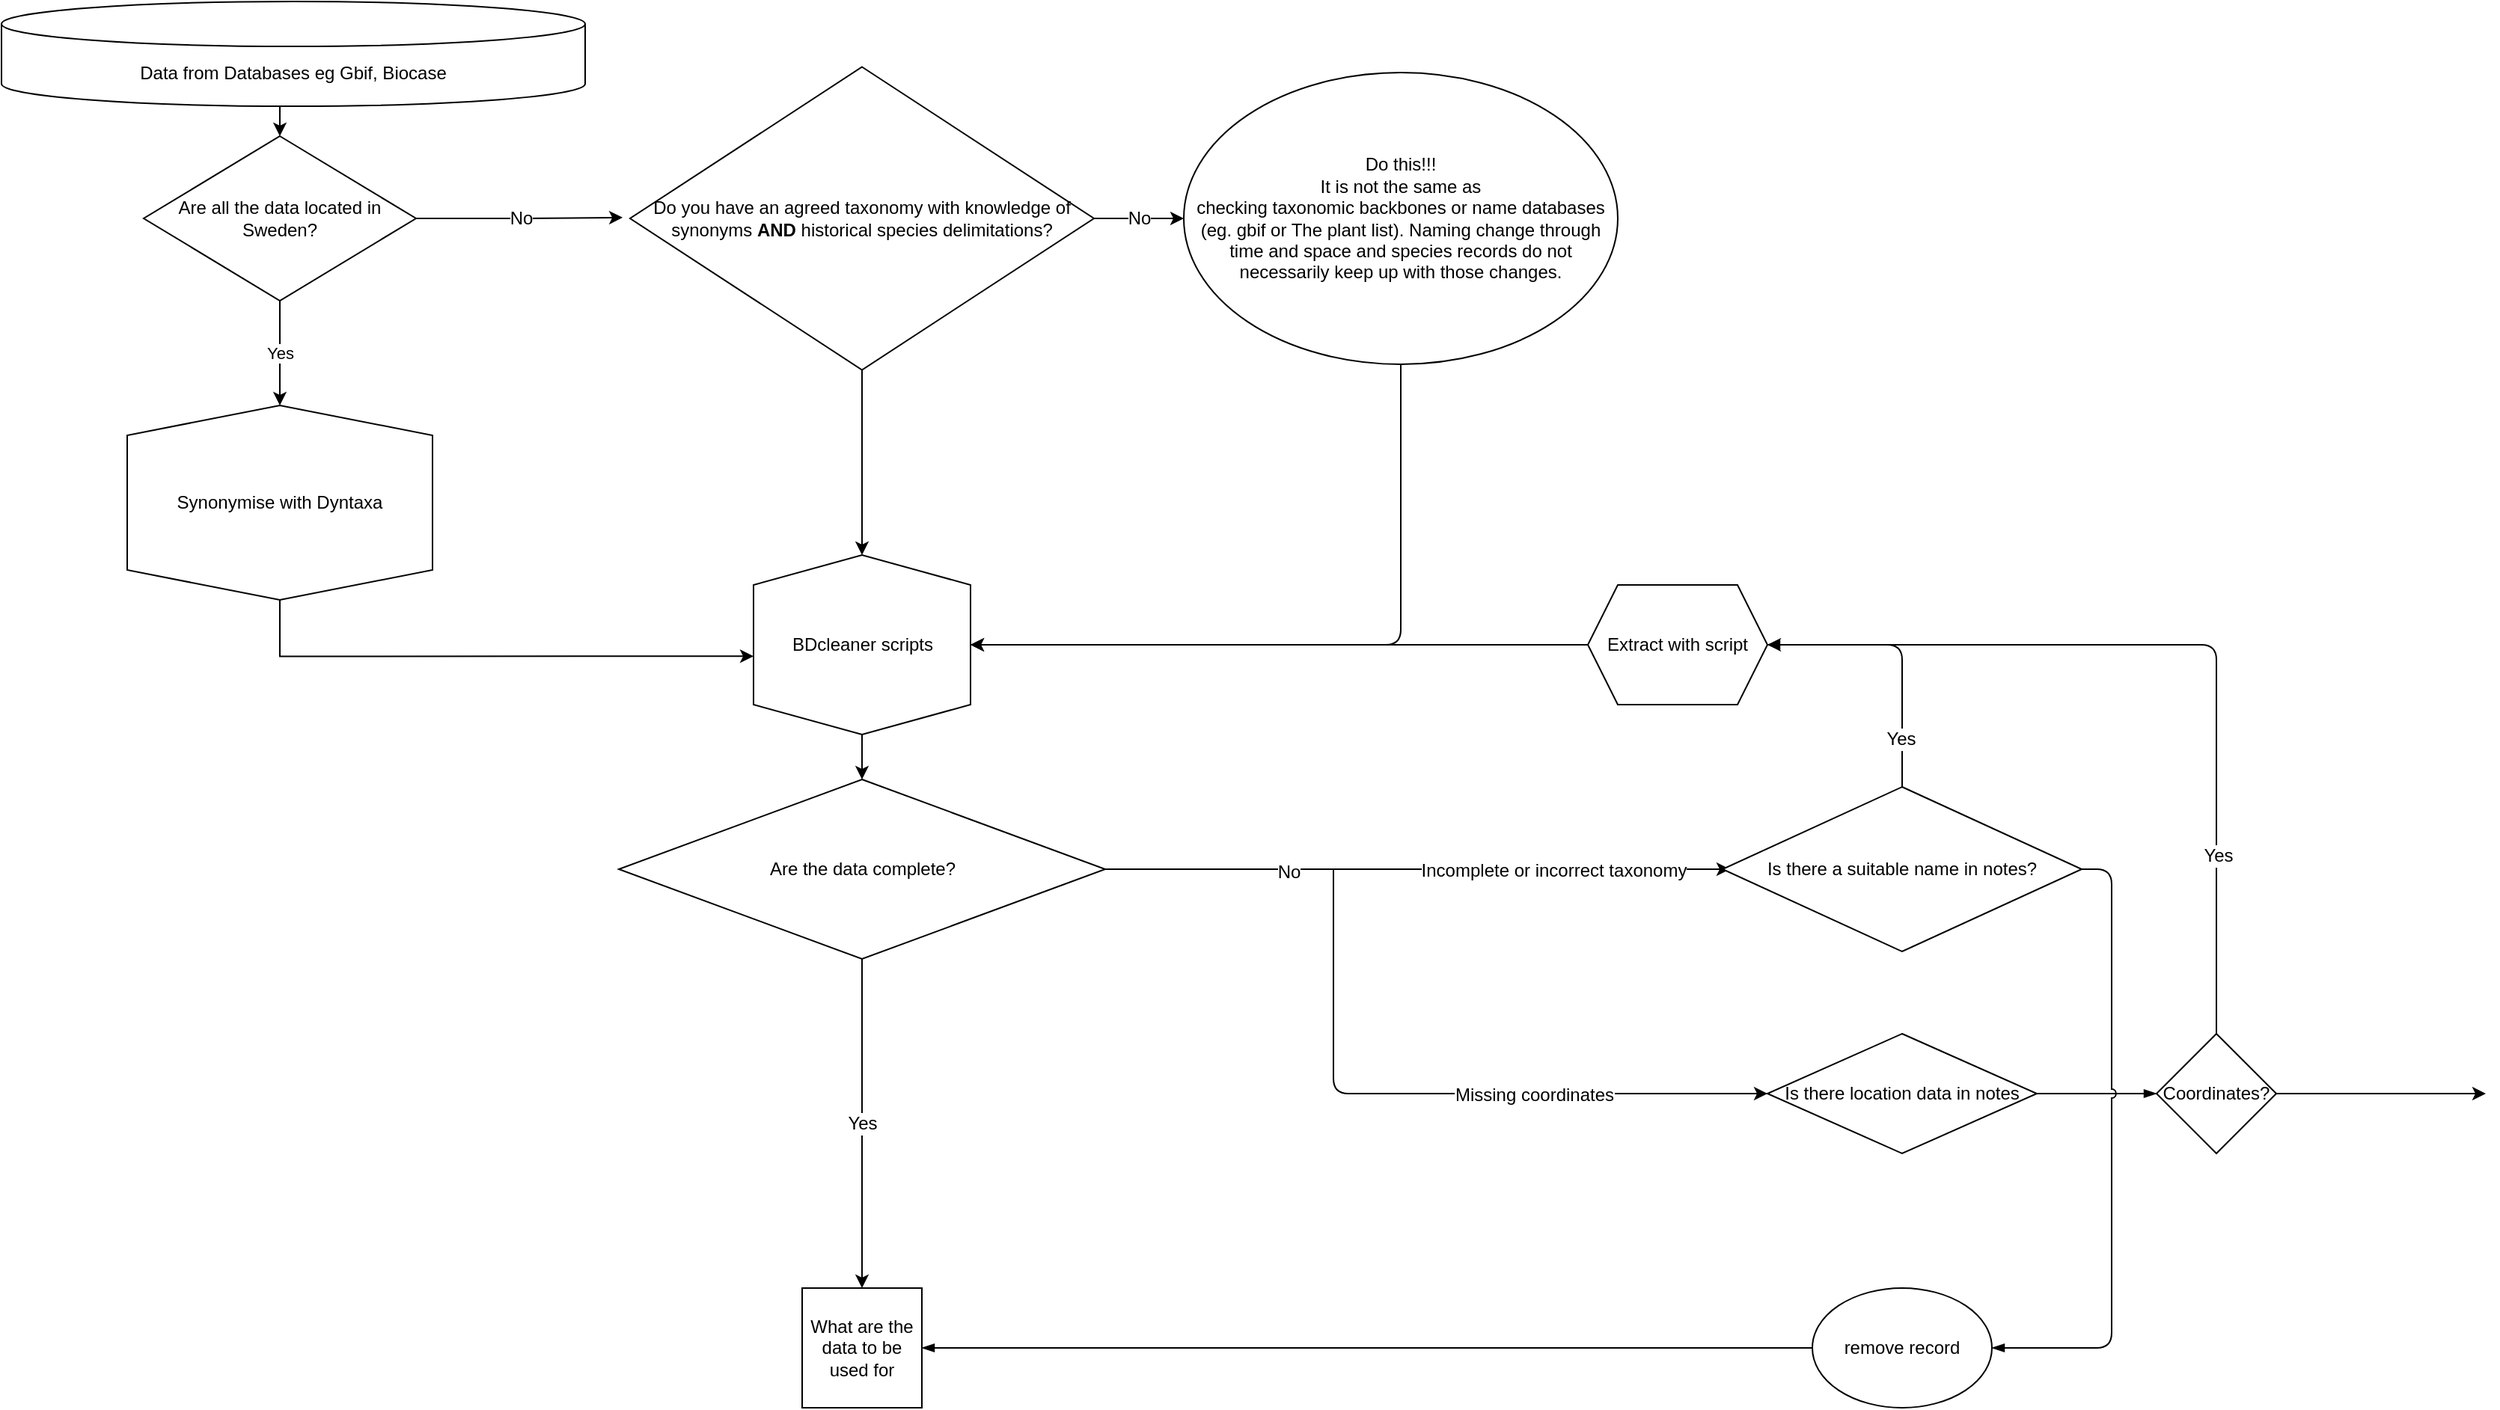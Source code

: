 <mxfile version="13.7.7" type="github">
  <diagram id="C5RBs43oDa-KdzZeNtuy" name="Page-1">
    <mxGraphModel dx="1422" dy="791" grid="1" gridSize="10" guides="1" tooltips="1" connect="1" arrows="1" fold="1" page="1" pageScale="1" pageWidth="2339" pageHeight="3300" math="0" shadow="0">
      <root>
        <mxCell id="WIyWlLk6GJQsqaUBKTNV-0" />
        <mxCell id="WIyWlLk6GJQsqaUBKTNV-1" parent="WIyWlLk6GJQsqaUBKTNV-0" />
        <mxCell id="iHcdqhV0YViVewFqACI8-9" style="edgeStyle=orthogonalEdgeStyle;rounded=0;orthogonalLoop=1;jettySize=auto;html=1;exitX=0.5;exitY=1;exitDx=0;exitDy=0;exitPerimeter=0;entryX=0.5;entryY=0;entryDx=0;entryDy=0;" edge="1" parent="WIyWlLk6GJQsqaUBKTNV-1" source="iHcdqhV0YViVewFqACI8-0" target="iHcdqhV0YViVewFqACI8-1">
          <mxGeometry relative="1" as="geometry" />
        </mxCell>
        <mxCell id="iHcdqhV0YViVewFqACI8-0" value="Data from Databases eg Gbif, Biocase" style="shape=cylinder3;whiteSpace=wrap;html=1;boundedLbl=1;backgroundOutline=1;size=15;" vertex="1" parent="WIyWlLk6GJQsqaUBKTNV-1">
          <mxGeometry x="70" y="50" width="390" height="70" as="geometry" />
        </mxCell>
        <mxCell id="iHcdqhV0YViVewFqACI8-19" value="Yes" style="edgeStyle=orthogonalEdgeStyle;rounded=0;orthogonalLoop=1;jettySize=auto;html=1;entryX=0;entryY=0.5;entryDx=0;entryDy=0;" edge="1" parent="WIyWlLk6GJQsqaUBKTNV-1" source="iHcdqhV0YViVewFqACI8-1" target="iHcdqhV0YViVewFqACI8-4">
          <mxGeometry relative="1" as="geometry">
            <mxPoint x="256" y="280" as="targetPoint" />
          </mxGeometry>
        </mxCell>
        <mxCell id="iHcdqhV0YViVewFqACI8-27" value="No" style="edgeStyle=orthogonalEdgeStyle;rounded=0;orthogonalLoop=1;jettySize=auto;html=1;fontSize=12;entryX=-0.016;entryY=0.497;entryDx=0;entryDy=0;entryPerimeter=0;" edge="1" parent="WIyWlLk6GJQsqaUBKTNV-1" source="iHcdqhV0YViVewFqACI8-1" target="iHcdqhV0YViVewFqACI8-14">
          <mxGeometry relative="1" as="geometry">
            <mxPoint x="427" y="195" as="targetPoint" />
          </mxGeometry>
        </mxCell>
        <mxCell id="iHcdqhV0YViVewFqACI8-1" value="Are all the data located in Sweden?" style="rhombus;whiteSpace=wrap;html=1;" vertex="1" parent="WIyWlLk6GJQsqaUBKTNV-1">
          <mxGeometry x="165" y="140" width="182" height="110" as="geometry" />
        </mxCell>
        <mxCell id="iHcdqhV0YViVewFqACI8-44" style="edgeStyle=orthogonalEdgeStyle;rounded=0;orthogonalLoop=1;jettySize=auto;html=1;entryX=0.564;entryY=1;entryDx=0;entryDy=0;entryPerimeter=0;fontSize=12;" edge="1" parent="WIyWlLk6GJQsqaUBKTNV-1" source="iHcdqhV0YViVewFqACI8-4" target="iHcdqhV0YViVewFqACI8-33">
          <mxGeometry relative="1" as="geometry">
            <Array as="points">
              <mxPoint x="256" y="488" />
            </Array>
          </mxGeometry>
        </mxCell>
        <mxCell id="iHcdqhV0YViVewFqACI8-4" value="Synonymise with Dyntaxa" style="shape=hexagon;perimeter=hexagonPerimeter2;whiteSpace=wrap;html=1;fixedSize=1;direction=south;" vertex="1" parent="WIyWlLk6GJQsqaUBKTNV-1">
          <mxGeometry x="154" y="320" width="204" height="130" as="geometry" />
        </mxCell>
        <mxCell id="iHcdqhV0YViVewFqACI8-22" value="No" style="edgeStyle=orthogonalEdgeStyle;rounded=0;orthogonalLoop=1;jettySize=auto;html=1;fontSize=12;" edge="1" parent="WIyWlLk6GJQsqaUBKTNV-1" source="iHcdqhV0YViVewFqACI8-14" target="iHcdqhV0YViVewFqACI8-20">
          <mxGeometry relative="1" as="geometry" />
        </mxCell>
        <mxCell id="iHcdqhV0YViVewFqACI8-39" style="edgeStyle=orthogonalEdgeStyle;rounded=0;orthogonalLoop=1;jettySize=auto;html=1;fontSize=12;" edge="1" parent="WIyWlLk6GJQsqaUBKTNV-1" source="iHcdqhV0YViVewFqACI8-14" target="iHcdqhV0YViVewFqACI8-33">
          <mxGeometry relative="1" as="geometry" />
        </mxCell>
        <mxCell id="iHcdqhV0YViVewFqACI8-14" value="Do you have an agreed taxonomy with knowledge of synonyms &lt;b&gt;AND&lt;/b&gt; historical species delimitations?" style="rhombus;whiteSpace=wrap;html=1;" vertex="1" parent="WIyWlLk6GJQsqaUBKTNV-1">
          <mxGeometry x="490" y="93.75" width="310" height="202.5" as="geometry" />
        </mxCell>
        <mxCell id="iHcdqhV0YViVewFqACI8-40" style="edgeStyle=orthogonalEdgeStyle;rounded=1;orthogonalLoop=1;jettySize=auto;html=1;fontSize=12;entryX=0.5;entryY=0;entryDx=0;entryDy=0;" edge="1" parent="WIyWlLk6GJQsqaUBKTNV-1" source="iHcdqhV0YViVewFqACI8-20" target="iHcdqhV0YViVewFqACI8-33">
          <mxGeometry relative="1" as="geometry">
            <mxPoint x="1005" y="510" as="targetPoint" />
            <Array as="points">
              <mxPoint x="1005" y="480" />
            </Array>
          </mxGeometry>
        </mxCell>
        <mxCell id="iHcdqhV0YViVewFqACI8-20" value="&lt;div&gt;Do this!!!&lt;/div&gt;&lt;div&gt;It is not the same as &lt;br&gt;&lt;/div&gt;checking taxonomic backbones or name databases (eg. gbif or The plant list). Naming change through time and space and species records do not necessarily keep up with those changes." style="ellipse;whiteSpace=wrap;html=1;" vertex="1" parent="WIyWlLk6GJQsqaUBKTNV-1">
          <mxGeometry x="860" y="97.5" width="290" height="195" as="geometry" />
        </mxCell>
        <mxCell id="iHcdqhV0YViVewFqACI8-46" value="" style="edgeStyle=orthogonalEdgeStyle;rounded=0;orthogonalLoop=1;jettySize=auto;html=1;fontSize=12;" edge="1" parent="WIyWlLk6GJQsqaUBKTNV-1" source="iHcdqhV0YViVewFqACI8-33" target="iHcdqhV0YViVewFqACI8-45">
          <mxGeometry relative="1" as="geometry" />
        </mxCell>
        <mxCell id="iHcdqhV0YViVewFqACI8-33" value="BDcleaner scripts" style="shape=hexagon;perimeter=hexagonPerimeter2;whiteSpace=wrap;html=1;fixedSize=1;fontSize=12;direction=south;" vertex="1" parent="WIyWlLk6GJQsqaUBKTNV-1">
          <mxGeometry x="572.5" y="420" width="145" height="120" as="geometry" />
        </mxCell>
        <mxCell id="iHcdqhV0YViVewFqACI8-59" value="Yes" style="edgeStyle=orthogonalEdgeStyle;rounded=0;orthogonalLoop=1;jettySize=auto;html=1;fontSize=12;" edge="1" parent="WIyWlLk6GJQsqaUBKTNV-1" source="iHcdqhV0YViVewFqACI8-45" target="iHcdqhV0YViVewFqACI8-58">
          <mxGeometry relative="1" as="geometry" />
        </mxCell>
        <mxCell id="iHcdqhV0YViVewFqACI8-45" value="Are the data complete?" style="rhombus;whiteSpace=wrap;html=1;fontSize=12;" vertex="1" parent="WIyWlLk6GJQsqaUBKTNV-1">
          <mxGeometry x="482.5" y="570" width="325" height="120" as="geometry" />
        </mxCell>
        <mxCell id="iHcdqhV0YViVewFqACI8-58" value="What are the data to be used for" style="whiteSpace=wrap;html=1;aspect=fixed;fontSize=12;" vertex="1" parent="WIyWlLk6GJQsqaUBKTNV-1">
          <mxGeometry x="605" y="910" width="80" height="80" as="geometry" />
        </mxCell>
        <mxCell id="iHcdqhV0YViVewFqACI8-96" value="" style="endArrow=classic;html=1;fontSize=12;exitX=1;exitY=0.5;exitDx=0;exitDy=0;entryX=0.5;entryY=0;entryDx=0;entryDy=0;" edge="1" parent="WIyWlLk6GJQsqaUBKTNV-1" source="iHcdqhV0YViVewFqACI8-45">
          <mxGeometry width="50" height="50" relative="1" as="geometry">
            <mxPoint x="920" y="620" as="sourcePoint" />
            <mxPoint x="1225" y="630" as="targetPoint" />
          </mxGeometry>
        </mxCell>
        <mxCell id="iHcdqhV0YViVewFqACI8-99" value="No" style="edgeLabel;html=1;align=center;verticalAlign=middle;resizable=0;points=[];fontSize=12;" vertex="1" connectable="0" parent="iHcdqhV0YViVewFqACI8-96">
          <mxGeometry x="-0.421" y="-2" relative="1" as="geometry">
            <mxPoint x="1" as="offset" />
          </mxGeometry>
        </mxCell>
        <mxCell id="iHcdqhV0YViVewFqACI8-100" value="Incomplete or incorrect taxonomy" style="edgeLabel;html=1;align=center;verticalAlign=middle;resizable=0;points=[];fontSize=12;" vertex="1" connectable="0" parent="iHcdqhV0YViVewFqACI8-96">
          <mxGeometry x="0.435" y="-1" relative="1" as="geometry">
            <mxPoint as="offset" />
          </mxGeometry>
        </mxCell>
        <mxCell id="iHcdqhV0YViVewFqACI8-97" value="" style="endArrow=classic;html=1;fontSize=12;edgeStyle=orthogonalEdgeStyle;entryX=0;entryY=0.5;entryDx=0;entryDy=0;" edge="1" parent="WIyWlLk6GJQsqaUBKTNV-1" target="iHcdqhV0YViVewFqACI8-109">
          <mxGeometry width="50" height="50" relative="1" as="geometry">
            <mxPoint x="960" y="630" as="sourcePoint" />
            <mxPoint x="1230" y="780" as="targetPoint" />
            <Array as="points">
              <mxPoint x="960" y="780" />
            </Array>
          </mxGeometry>
        </mxCell>
        <mxCell id="iHcdqhV0YViVewFqACI8-108" value="Missing coordinates" style="edgeLabel;html=1;align=center;verticalAlign=middle;resizable=0;points=[];fontSize=12;" vertex="1" connectable="0" parent="iHcdqhV0YViVewFqACI8-97">
          <mxGeometry x="0.111" y="39" relative="1" as="geometry">
            <mxPoint x="39" y="40" as="offset" />
          </mxGeometry>
        </mxCell>
        <mxCell id="iHcdqhV0YViVewFqACI8-104" style="edgeStyle=orthogonalEdgeStyle;rounded=1;jumpStyle=arc;orthogonalLoop=1;jettySize=auto;html=1;endArrow=blockThin;endFill=1;fontSize=12;entryX=1;entryY=0.5;entryDx=0;entryDy=0;" edge="1" parent="WIyWlLk6GJQsqaUBKTNV-1" source="iHcdqhV0YViVewFqACI8-103" target="iHcdqhV0YViVewFqACI8-106">
          <mxGeometry relative="1" as="geometry">
            <mxPoint x="1230" y="480" as="targetPoint" />
            <Array as="points">
              <mxPoint x="1340" y="480" />
            </Array>
          </mxGeometry>
        </mxCell>
        <mxCell id="iHcdqhV0YViVewFqACI8-111" value="Yes" style="edgeLabel;html=1;align=center;verticalAlign=middle;resizable=0;points=[];fontSize=12;" vertex="1" connectable="0" parent="iHcdqhV0YViVewFqACI8-104">
          <mxGeometry x="-0.654" y="1" relative="1" as="geometry">
            <mxPoint as="offset" />
          </mxGeometry>
        </mxCell>
        <mxCell id="iHcdqhV0YViVewFqACI8-122" style="edgeStyle=orthogonalEdgeStyle;rounded=1;jumpStyle=arc;orthogonalLoop=1;jettySize=auto;html=1;endArrow=blockThin;endFill=1;fontSize=12;entryX=1;entryY=0.5;entryDx=0;entryDy=0;" edge="1" parent="WIyWlLk6GJQsqaUBKTNV-1" source="iHcdqhV0YViVewFqACI8-123" target="iHcdqhV0YViVewFqACI8-58">
          <mxGeometry relative="1" as="geometry">
            <mxPoint x="900" y="950" as="targetPoint" />
            <Array as="points" />
          </mxGeometry>
        </mxCell>
        <mxCell id="iHcdqhV0YViVewFqACI8-103" value="Is there a suitable name in notes?" style="rhombus;whiteSpace=wrap;html=1;fontSize=12;" vertex="1" parent="WIyWlLk6GJQsqaUBKTNV-1">
          <mxGeometry x="1220" y="575" width="240" height="110" as="geometry" />
        </mxCell>
        <mxCell id="iHcdqhV0YViVewFqACI8-106" value="Extract with script" style="shape=hexagon;perimeter=hexagonPerimeter2;whiteSpace=wrap;html=1;fixedSize=1;fontSize=12;" vertex="1" parent="WIyWlLk6GJQsqaUBKTNV-1">
          <mxGeometry x="1130" y="440" width="120" height="80" as="geometry" />
        </mxCell>
        <mxCell id="iHcdqhV0YViVewFqACI8-125" style="edgeStyle=orthogonalEdgeStyle;rounded=1;jumpStyle=arc;orthogonalLoop=1;jettySize=auto;html=1;endArrow=blockThin;endFill=1;fontSize=12;" edge="1" parent="WIyWlLk6GJQsqaUBKTNV-1" source="iHcdqhV0YViVewFqACI8-109" target="iHcdqhV0YViVewFqACI8-117">
          <mxGeometry relative="1" as="geometry" />
        </mxCell>
        <mxCell id="iHcdqhV0YViVewFqACI8-109" value="Is there location data in notes " style="rhombus;whiteSpace=wrap;html=1;fontSize=12;" vertex="1" parent="WIyWlLk6GJQsqaUBKTNV-1">
          <mxGeometry x="1250" y="740" width="180" height="80" as="geometry" />
        </mxCell>
        <mxCell id="iHcdqhV0YViVewFqACI8-112" value="" style="endArrow=classic;html=1;fontSize=12;exitX=0;exitY=0.5;exitDx=0;exitDy=0;entryX=0.5;entryY=0;entryDx=0;entryDy=0;" edge="1" parent="WIyWlLk6GJQsqaUBKTNV-1" source="iHcdqhV0YViVewFqACI8-106" target="iHcdqhV0YViVewFqACI8-33">
          <mxGeometry width="50" height="50" relative="1" as="geometry">
            <mxPoint x="920" y="470" as="sourcePoint" />
            <mxPoint x="970" y="420" as="targetPoint" />
          </mxGeometry>
        </mxCell>
        <mxCell id="iHcdqhV0YViVewFqACI8-117" value="Coordinates?" style="rhombus;whiteSpace=wrap;html=1;fontSize=12;" vertex="1" parent="WIyWlLk6GJQsqaUBKTNV-1">
          <mxGeometry x="1510" y="740" width="80" height="80" as="geometry" />
        </mxCell>
        <mxCell id="iHcdqhV0YViVewFqACI8-119" value="" style="endArrow=classic;html=1;fontSize=12;exitX=0.5;exitY=0;exitDx=0;exitDy=0;edgeStyle=orthogonalEdgeStyle;entryX=1;entryY=0.5;entryDx=0;entryDy=0;" edge="1" parent="WIyWlLk6GJQsqaUBKTNV-1" source="iHcdqhV0YViVewFqACI8-117" target="iHcdqhV0YViVewFqACI8-106">
          <mxGeometry width="50" height="50" relative="1" as="geometry">
            <mxPoint x="920" y="750" as="sourcePoint" />
            <mxPoint x="1470" y="470" as="targetPoint" />
            <Array as="points">
              <mxPoint x="1550" y="480" />
            </Array>
          </mxGeometry>
        </mxCell>
        <mxCell id="iHcdqhV0YViVewFqACI8-120" value="Yes" style="edgeLabel;html=1;align=center;verticalAlign=middle;resizable=0;points=[];fontSize=12;" vertex="1" connectable="0" parent="iHcdqhV0YViVewFqACI8-119">
          <mxGeometry x="-0.575" y="-1" relative="1" as="geometry">
            <mxPoint as="offset" />
          </mxGeometry>
        </mxCell>
        <mxCell id="iHcdqhV0YViVewFqACI8-121" value="" style="endArrow=classic;html=1;fontSize=12;exitX=1;exitY=0.5;exitDx=0;exitDy=0;" edge="1" parent="WIyWlLk6GJQsqaUBKTNV-1" source="iHcdqhV0YViVewFqACI8-117">
          <mxGeometry width="50" height="50" relative="1" as="geometry">
            <mxPoint x="920" y="750" as="sourcePoint" />
            <mxPoint x="1730" y="780" as="targetPoint" />
          </mxGeometry>
        </mxCell>
        <mxCell id="iHcdqhV0YViVewFqACI8-123" value="remove record" style="ellipse;whiteSpace=wrap;html=1;fontSize=12;" vertex="1" parent="WIyWlLk6GJQsqaUBKTNV-1">
          <mxGeometry x="1280" y="910" width="120" height="80" as="geometry" />
        </mxCell>
        <mxCell id="iHcdqhV0YViVewFqACI8-124" style="edgeStyle=orthogonalEdgeStyle;rounded=1;jumpStyle=arc;orthogonalLoop=1;jettySize=auto;html=1;endArrow=blockThin;endFill=1;fontSize=12;entryX=1;entryY=0.5;entryDx=0;entryDy=0;" edge="1" parent="WIyWlLk6GJQsqaUBKTNV-1" source="iHcdqhV0YViVewFqACI8-103" target="iHcdqhV0YViVewFqACI8-123">
          <mxGeometry relative="1" as="geometry">
            <mxPoint x="685" y="950" as="targetPoint" />
            <mxPoint x="1460" y="630" as="sourcePoint" />
            <Array as="points">
              <mxPoint x="1480" y="630" />
              <mxPoint x="1480" y="950" />
            </Array>
          </mxGeometry>
        </mxCell>
      </root>
    </mxGraphModel>
  </diagram>
</mxfile>
